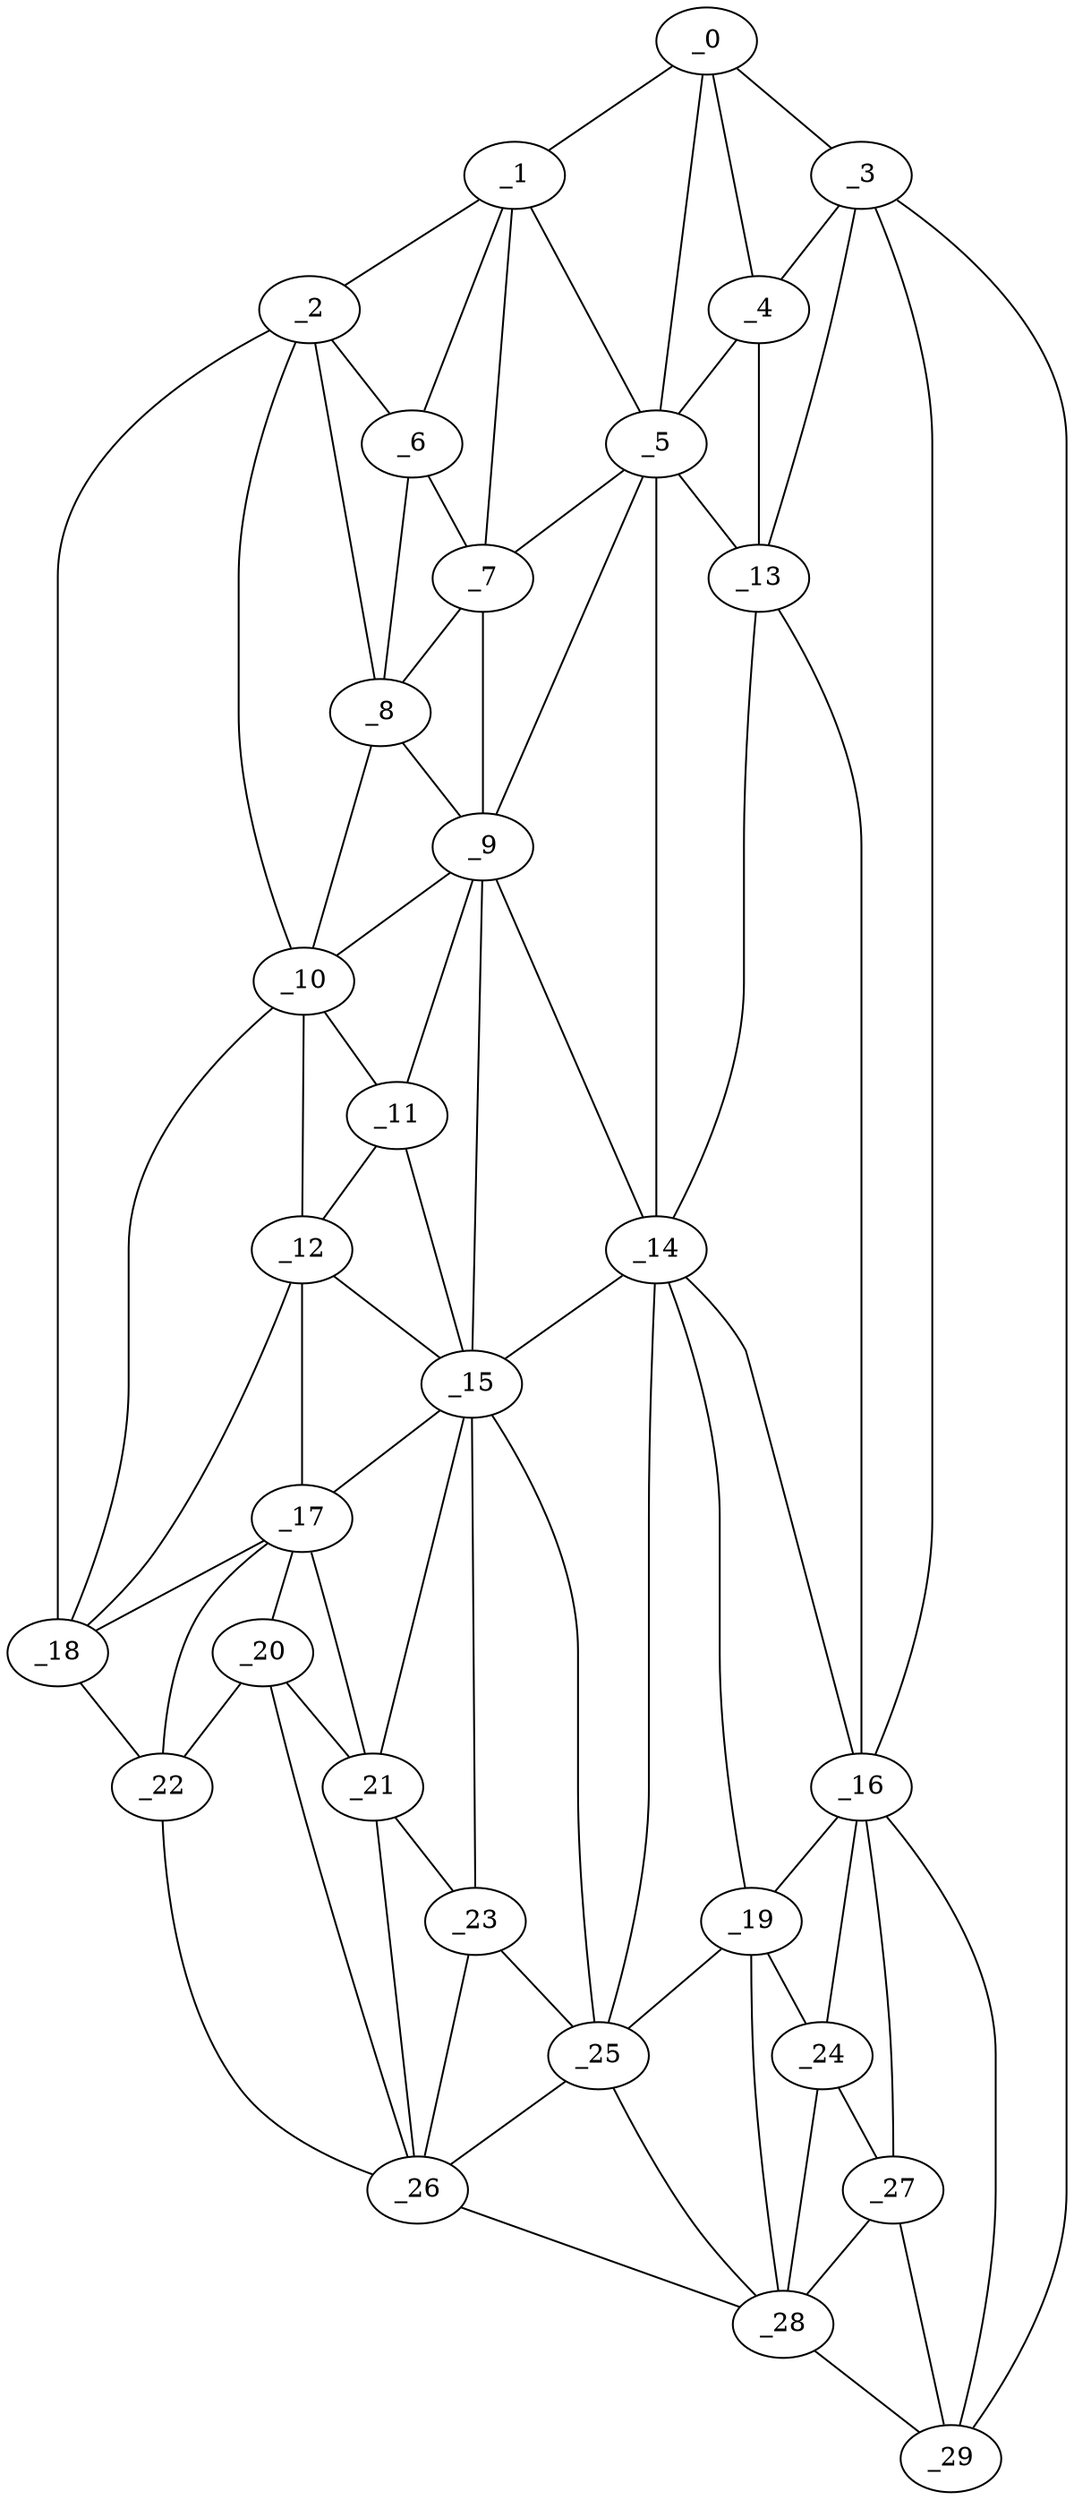 graph "obj66__275.gxl" {
	_0	 [x=12,
		y=84];
	_1	 [x=15,
		y=63];
	_0 -- _1	 [valence=1];
	_3	 [x=31,
		y=104];
	_0 -- _3	 [valence=1];
	_4	 [x=35,
		y=85];
	_0 -- _4	 [valence=2];
	_5	 [x=36,
		y=70];
	_0 -- _5	 [valence=1];
	_2	 [x=24,
		y=14];
	_1 -- _2	 [valence=1];
	_1 -- _5	 [valence=2];
	_6	 [x=37,
		y=22];
	_1 -- _6	 [valence=2];
	_7	 [x=43,
		y=25];
	_1 -- _7	 [valence=2];
	_2 -- _6	 [valence=1];
	_8	 [x=49,
		y=20];
	_2 -- _8	 [valence=2];
	_10	 [x=59,
		y=18];
	_2 -- _10	 [valence=2];
	_18	 [x=98,
		y=11];
	_2 -- _18	 [valence=1];
	_3 -- _4	 [valence=2];
	_13	 [x=80,
		y=99];
	_3 -- _13	 [valence=2];
	_16	 [x=92,
		y=105];
	_3 -- _16	 [valence=2];
	_29	 [x=118,
		y=119];
	_3 -- _29	 [valence=1];
	_4 -- _5	 [valence=2];
	_4 -- _13	 [valence=2];
	_5 -- _7	 [valence=2];
	_9	 [x=55,
		y=30];
	_5 -- _9	 [valence=2];
	_5 -- _13	 [valence=2];
	_14	 [x=86,
		y=93];
	_5 -- _14	 [valence=2];
	_6 -- _7	 [valence=1];
	_6 -- _8	 [valence=2];
	_7 -- _8	 [valence=2];
	_7 -- _9	 [valence=2];
	_8 -- _9	 [valence=1];
	_8 -- _10	 [valence=2];
	_9 -- _10	 [valence=2];
	_11	 [x=65,
		y=26];
	_9 -- _11	 [valence=2];
	_9 -- _14	 [valence=2];
	_15	 [x=88,
		y=30];
	_9 -- _15	 [valence=2];
	_10 -- _11	 [valence=2];
	_12	 [x=66,
		y=19];
	_10 -- _12	 [valence=2];
	_10 -- _18	 [valence=2];
	_11 -- _12	 [valence=2];
	_11 -- _15	 [valence=2];
	_12 -- _15	 [valence=1];
	_17	 [x=96,
		y=23];
	_12 -- _17	 [valence=2];
	_12 -- _18	 [valence=2];
	_13 -- _14	 [valence=2];
	_13 -- _16	 [valence=1];
	_14 -- _15	 [valence=2];
	_14 -- _16	 [valence=2];
	_19	 [x=101,
		y=93];
	_14 -- _19	 [valence=1];
	_25	 [x=112,
		y=62];
	_14 -- _25	 [valence=2];
	_15 -- _17	 [valence=2];
	_21	 [x=106,
		y=37];
	_15 -- _21	 [valence=1];
	_23	 [x=109,
		y=47];
	_15 -- _23	 [valence=2];
	_15 -- _25	 [valence=2];
	_16 -- _19	 [valence=1];
	_24	 [x=109,
		y=93];
	_16 -- _24	 [valence=1];
	_27	 [x=117,
		y=97];
	_16 -- _27	 [valence=2];
	_16 -- _29	 [valence=2];
	_17 -- _18	 [valence=1];
	_20	 [x=106,
		y=28];
	_17 -- _20	 [valence=1];
	_17 -- _21	 [valence=2];
	_22	 [x=108,
		y=17];
	_17 -- _22	 [valence=2];
	_18 -- _22	 [valence=1];
	_19 -- _24	 [valence=1];
	_19 -- _25	 [valence=2];
	_28	 [x=118,
		y=70];
	_19 -- _28	 [valence=2];
	_20 -- _21	 [valence=2];
	_20 -- _22	 [valence=1];
	_26	 [x=115,
		y=54];
	_20 -- _26	 [valence=2];
	_21 -- _23	 [valence=1];
	_21 -- _26	 [valence=1];
	_22 -- _26	 [valence=1];
	_23 -- _25	 [valence=1];
	_23 -- _26	 [valence=2];
	_24 -- _27	 [valence=2];
	_24 -- _28	 [valence=2];
	_25 -- _26	 [valence=2];
	_25 -- _28	 [valence=1];
	_26 -- _28	 [valence=1];
	_27 -- _28	 [valence=2];
	_27 -- _29	 [valence=2];
	_28 -- _29	 [valence=1];
}

